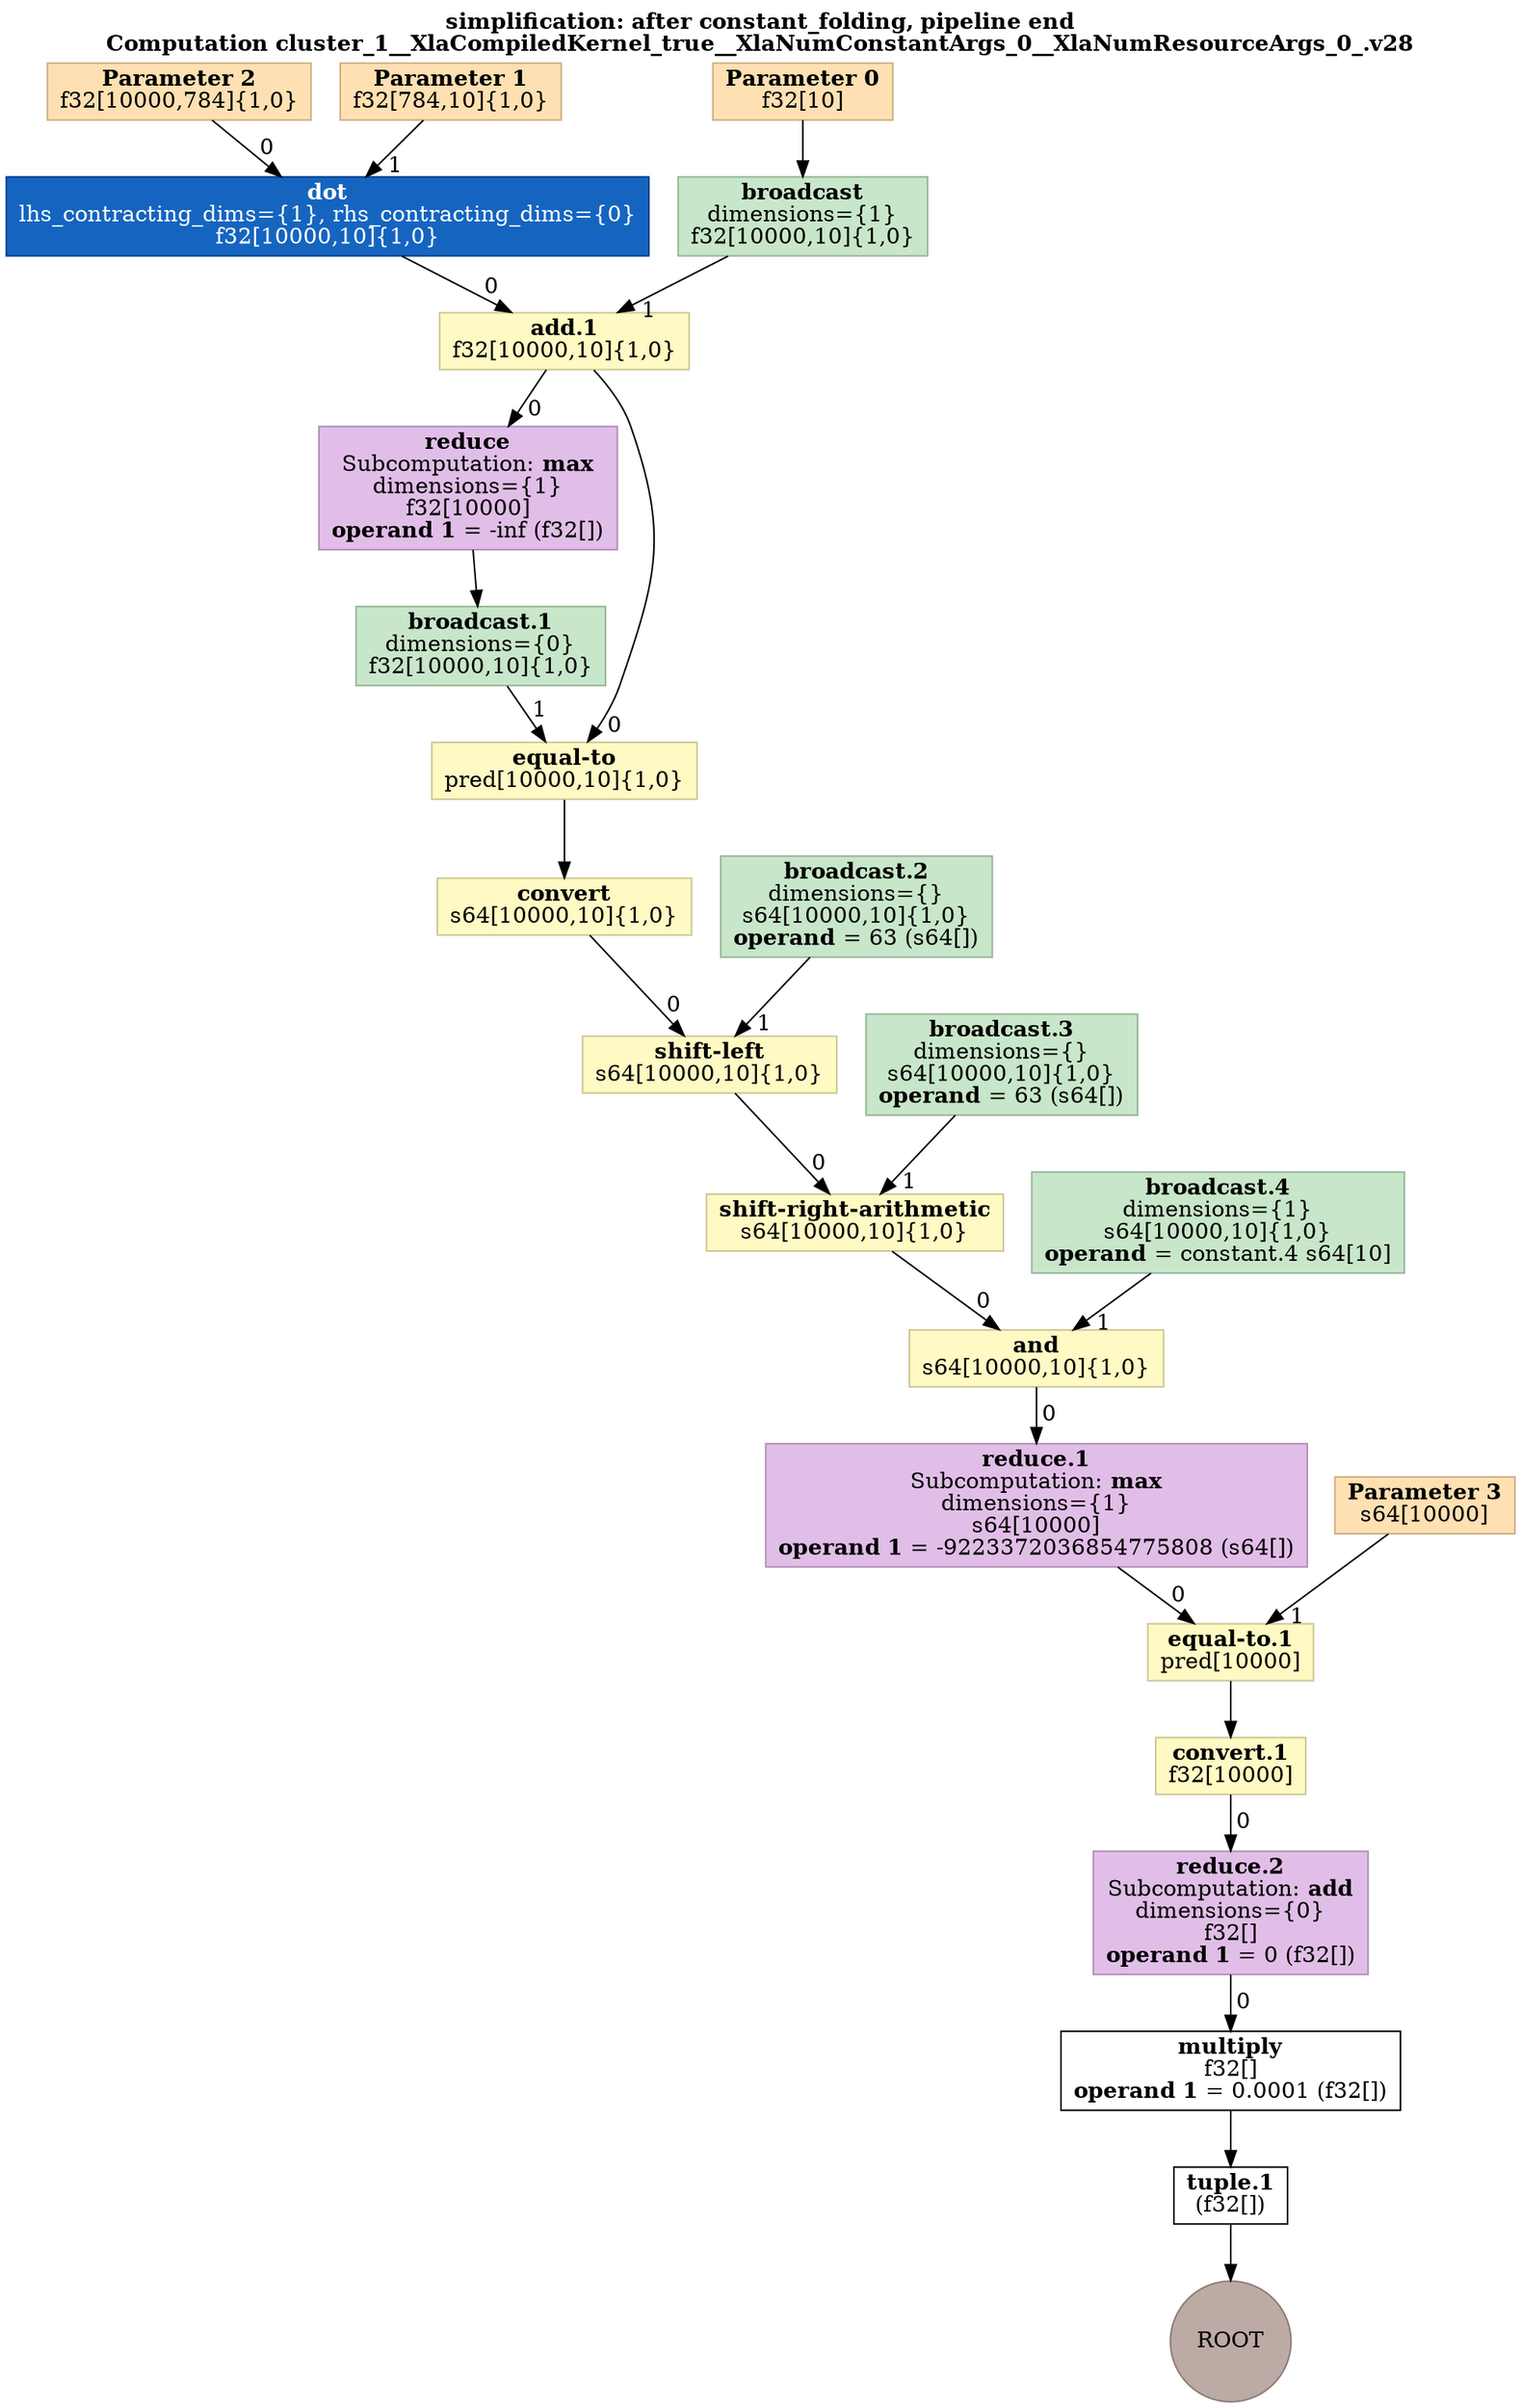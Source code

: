 digraph G {
rankdir = TB;
compound = true;
label = <<b>simplification: after constant_folding, pipeline end<br/>Computation cluster_1__XlaCompiledKernel_true__XlaNumConstantArgs_0__XlaNumResourceArgs_0_.v28</b>>;
labelloc = t;
// Disable the tooltip.  Interestingly, "" doesn't work!
tooltip = " ";
// DOT graphs accept a stylesheet as a URI.  So naturally, an inline
// stylesheet is a data URI!
stylesheet="
  data:text/css,
  @import url(https://fonts.googleapis.com/css?family=Roboto:400,700);
  svg text {
    font-family: 'Roboto';
    font-size: 12px;
  }

    #node22:hover ~ #edge24 text { fill: #1976d2; }
  #node22:hover ~ #edge24 path { stroke: #1976d2; stroke-width: .2em; }
  #node22:hover ~ #edge24 polygon { fill: #1976d2; stroke: #1976d2; stroke-width: .2em; }

  #node24:hover ~ #edge24 text { fill: #d32f2f; }
  #node24:hover ~ #edge24 path { stroke: #d32f2f; stroke-width: .2em; }
  #node24:hover ~ #edge24 polygon { fill: #d32f2f; stroke: #d32f2f; stroke-width: .2em; }

  #node6:hover ~ #edge8 text { fill: #1976d2; }
  #node6:hover ~ #edge8 path { stroke: #1976d2; stroke-width: .2em; }
  #node6:hover ~ #edge8 polygon { fill: #1976d2; stroke: #1976d2; stroke-width: .2em; }

  #node9:hover ~ #edge8 text { fill: #d32f2f; }
  #node9:hover ~ #edge8 path { stroke: #d32f2f; stroke-width: .2em; }
  #node9:hover ~ #edge8 polygon { fill: #d32f2f; stroke: #d32f2f; stroke-width: .2em; }

  #node8:hover ~ #edge9 text { fill: #1976d2; }
  #node8:hover ~ #edge9 path { stroke: #1976d2; stroke-width: .2em; }
  #node8:hover ~ #edge9 polygon { fill: #1976d2; stroke: #1976d2; stroke-width: .2em; }

  #node9:hover ~ #edge9 text { fill: #d32f2f; }
  #node9:hover ~ #edge9 path { stroke: #d32f2f; stroke-width: .2em; }
  #node9:hover ~ #edge9 polygon { fill: #d32f2f; stroke: #d32f2f; stroke-width: .2em; }

  #node19:hover ~ #edge20 text { fill: #1976d2; }
  #node19:hover ~ #edge20 path { stroke: #1976d2; stroke-width: .2em; }
  #node19:hover ~ #edge20 polygon { fill: #1976d2; stroke: #1976d2; stroke-width: .2em; }

  #node20:hover ~ #edge20 text { fill: #d32f2f; }
  #node20:hover ~ #edge20 path { stroke: #d32f2f; stroke-width: .2em; }
  #node20:hover ~ #edge20 polygon { fill: #d32f2f; stroke: #d32f2f; stroke-width: .2em; }

  #node3:hover ~ #edge4 text { fill: #1976d2; }
  #node3:hover ~ #edge4 path { stroke: #1976d2; stroke-width: .2em; }
  #node3:hover ~ #edge4 polygon { fill: #1976d2; stroke: #1976d2; stroke-width: .2em; }

  #node6:hover ~ #edge4 text { fill: #d32f2f; }
  #node6:hover ~ #edge4 path { stroke: #d32f2f; stroke-width: .2em; }
  #node6:hover ~ #edge4 polygon { fill: #d32f2f; stroke: #d32f2f; stroke-width: .2em; }

  #node4:hover ~ #edge3 text { fill: #1976d2; }
  #node4:hover ~ #edge3 path { stroke: #1976d2; stroke-width: .2em; }
  #node4:hover ~ #edge3 polygon { fill: #1976d2; stroke: #1976d2; stroke-width: .2em; }

  #node5:hover ~ #edge3 text { fill: #d32f2f; }
  #node5:hover ~ #edge3 path { stroke: #d32f2f; stroke-width: .2em; }
  #node5:hover ~ #edge3 polygon { fill: #d32f2f; stroke: #d32f2f; stroke-width: .2em; }

  #node2:hover ~ #edge2 text { fill: #1976d2; }
  #node2:hover ~ #edge2 path { stroke: #1976d2; stroke-width: .2em; }
  #node2:hover ~ #edge2 polygon { fill: #1976d2; stroke: #1976d2; stroke-width: .2em; }

  #node3:hover ~ #edge2 text { fill: #d32f2f; }
  #node3:hover ~ #edge2 path { stroke: #d32f2f; stroke-width: .2em; }
  #node3:hover ~ #edge2 polygon { fill: #d32f2f; stroke: #d32f2f; stroke-width: .2em; }

  #node9:hover ~ #edge10 text { fill: #1976d2; }
  #node9:hover ~ #edge10 path { stroke: #1976d2; stroke-width: .2em; }
  #node9:hover ~ #edge10 polygon { fill: #1976d2; stroke: #1976d2; stroke-width: .2em; }

  #node10:hover ~ #edge10 text { fill: #d32f2f; }
  #node10:hover ~ #edge10 path { stroke: #d32f2f; stroke-width: .2em; }
  #node10:hover ~ #edge10 polygon { fill: #d32f2f; stroke: #d32f2f; stroke-width: .2em; }

  #node10:hover ~ #edge11 text { fill: #1976d2; }
  #node10:hover ~ #edge11 path { stroke: #1976d2; stroke-width: .2em; }
  #node10:hover ~ #edge11 polygon { fill: #1976d2; stroke: #1976d2; stroke-width: .2em; }

  #node12:hover ~ #edge11 text { fill: #d32f2f; }
  #node12:hover ~ #edge11 path { stroke: #d32f2f; stroke-width: .2em; }
  #node12:hover ~ #edge11 polygon { fill: #d32f2f; stroke: #d32f2f; stroke-width: .2em; }

  #node13:hover ~ #edge14 text { fill: #1976d2; }
  #node13:hover ~ #edge14 path { stroke: #1976d2; stroke-width: .2em; }
  #node13:hover ~ #edge14 polygon { fill: #1976d2; stroke: #1976d2; stroke-width: .2em; }

  #node14:hover ~ #edge14 text { fill: #d32f2f; }
  #node14:hover ~ #edge14 path { stroke: #d32f2f; stroke-width: .2em; }
  #node14:hover ~ #edge14 polygon { fill: #d32f2f; stroke: #d32f2f; stroke-width: .2em; }

  #node1:hover ~ #edge1 text { fill: #1976d2; }
  #node1:hover ~ #edge1 path { stroke: #1976d2; stroke-width: .2em; }
  #node1:hover ~ #edge1 polygon { fill: #1976d2; stroke: #1976d2; stroke-width: .2em; }

  #node3:hover ~ #edge1 text { fill: #d32f2f; }
  #node3:hover ~ #edge1 path { stroke: #d32f2f; stroke-width: .2em; }
  #node3:hover ~ #edge1 polygon { fill: #d32f2f; stroke: #d32f2f; stroke-width: .2em; }

  #node5:hover ~ #edge5 text { fill: #1976d2; }
  #node5:hover ~ #edge5 path { stroke: #1976d2; stroke-width: .2em; }
  #node5:hover ~ #edge5 polygon { fill: #1976d2; stroke: #1976d2; stroke-width: .2em; }

  #node6:hover ~ #edge5 text { fill: #d32f2f; }
  #node6:hover ~ #edge5 path { stroke: #d32f2f; stroke-width: .2em; }
  #node6:hover ~ #edge5 polygon { fill: #d32f2f; stroke: #d32f2f; stroke-width: .2em; }

  #node11:hover ~ #edge12 text { fill: #1976d2; }
  #node11:hover ~ #edge12 path { stroke: #1976d2; stroke-width: .2em; }
  #node11:hover ~ #edge12 polygon { fill: #1976d2; stroke: #1976d2; stroke-width: .2em; }

  #node12:hover ~ #edge12 text { fill: #d32f2f; }
  #node12:hover ~ #edge12 path { stroke: #d32f2f; stroke-width: .2em; }
  #node12:hover ~ #edge12 polygon { fill: #d32f2f; stroke: #d32f2f; stroke-width: .2em; }

  #node17:hover ~ #edge18 text { fill: #1976d2; }
  #node17:hover ~ #edge18 path { stroke: #1976d2; stroke-width: .2em; }
  #node17:hover ~ #edge18 polygon { fill: #1976d2; stroke: #1976d2; stroke-width: .2em; }

  #node19:hover ~ #edge18 text { fill: #d32f2f; }
  #node19:hover ~ #edge18 path { stroke: #d32f2f; stroke-width: .2em; }
  #node19:hover ~ #edge18 polygon { fill: #d32f2f; stroke: #d32f2f; stroke-width: .2em; }

  #node12:hover ~ #edge13 text { fill: #1976d2; }
  #node12:hover ~ #edge13 path { stroke: #1976d2; stroke-width: .2em; }
  #node12:hover ~ #edge13 polygon { fill: #1976d2; stroke: #1976d2; stroke-width: .2em; }

  #node14:hover ~ #edge13 text { fill: #d32f2f; }
  #node14:hover ~ #edge13 path { stroke: #d32f2f; stroke-width: .2em; }
  #node14:hover ~ #edge13 polygon { fill: #d32f2f; stroke: #d32f2f; stroke-width: .2em; }

  #node14:hover ~ #edge15 text { fill: #1976d2; }
  #node14:hover ~ #edge15 path { stroke: #1976d2; stroke-width: .2em; }
  #node14:hover ~ #edge15 polygon { fill: #1976d2; stroke: #1976d2; stroke-width: .2em; }

  #node16:hover ~ #edge15 text { fill: #d32f2f; }
  #node16:hover ~ #edge15 path { stroke: #d32f2f; stroke-width: .2em; }
  #node16:hover ~ #edge15 polygon { fill: #d32f2f; stroke: #d32f2f; stroke-width: .2em; }

  #node21:hover ~ #edge23 text { fill: #1976d2; }
  #node21:hover ~ #edge23 path { stroke: #1976d2; stroke-width: .2em; }
  #node21:hover ~ #edge23 polygon { fill: #1976d2; stroke: #1976d2; stroke-width: .2em; }

  #node23:hover ~ #edge23 text { fill: #d32f2f; }
  #node23:hover ~ #edge23 path { stroke: #d32f2f; stroke-width: .2em; }
  #node23:hover ~ #edge23 polygon { fill: #d32f2f; stroke: #d32f2f; stroke-width: .2em; }

  #node15:hover ~ #edge16 text { fill: #1976d2; }
  #node15:hover ~ #edge16 path { stroke: #1976d2; stroke-width: .2em; }
  #node15:hover ~ #edge16 polygon { fill: #1976d2; stroke: #1976d2; stroke-width: .2em; }

  #node16:hover ~ #edge16 text { fill: #d32f2f; }
  #node16:hover ~ #edge16 path { stroke: #d32f2f; stroke-width: .2em; }
  #node16:hover ~ #edge16 polygon { fill: #d32f2f; stroke: #d32f2f; stroke-width: .2em; }

  #node7:hover ~ #edge7 text { fill: #1976d2; }
  #node7:hover ~ #edge7 path { stroke: #1976d2; stroke-width: .2em; }
  #node7:hover ~ #edge7 polygon { fill: #1976d2; stroke: #1976d2; stroke-width: .2em; }

  #node8:hover ~ #edge7 text { fill: #d32f2f; }
  #node8:hover ~ #edge7 path { stroke: #d32f2f; stroke-width: .2em; }
  #node8:hover ~ #edge7 polygon { fill: #d32f2f; stroke: #d32f2f; stroke-width: .2em; }

  #node16:hover ~ #edge17 text { fill: #1976d2; }
  #node16:hover ~ #edge17 path { stroke: #1976d2; stroke-width: .2em; }
  #node16:hover ~ #edge17 polygon { fill: #1976d2; stroke: #1976d2; stroke-width: .2em; }

  #node17:hover ~ #edge17 text { fill: #d32f2f; }
  #node17:hover ~ #edge17 path { stroke: #d32f2f; stroke-width: .2em; }
  #node17:hover ~ #edge17 polygon { fill: #d32f2f; stroke: #d32f2f; stroke-width: .2em; }

  #node6:hover ~ #edge6 text { fill: #1976d2; }
  #node6:hover ~ #edge6 path { stroke: #1976d2; stroke-width: .2em; }
  #node6:hover ~ #edge6 polygon { fill: #1976d2; stroke: #1976d2; stroke-width: .2em; }

  #node7:hover ~ #edge6 text { fill: #d32f2f; }
  #node7:hover ~ #edge6 path { stroke: #d32f2f; stroke-width: .2em; }
  #node7:hover ~ #edge6 polygon { fill: #d32f2f; stroke: #d32f2f; stroke-width: .2em; }

  #node18:hover ~ #edge19 text { fill: #1976d2; }
  #node18:hover ~ #edge19 path { stroke: #1976d2; stroke-width: .2em; }
  #node18:hover ~ #edge19 polygon { fill: #1976d2; stroke: #1976d2; stroke-width: .2em; }

  #node19:hover ~ #edge19 text { fill: #d32f2f; }
  #node19:hover ~ #edge19 path { stroke: #d32f2f; stroke-width: .2em; }
  #node19:hover ~ #edge19 polygon { fill: #d32f2f; stroke: #d32f2f; stroke-width: .2em; }

  #node20:hover ~ #edge21 text { fill: #1976d2; }
  #node20:hover ~ #edge21 path { stroke: #1976d2; stroke-width: .2em; }
  #node20:hover ~ #edge21 polygon { fill: #1976d2; stroke: #1976d2; stroke-width: .2em; }

  #node21:hover ~ #edge21 text { fill: #d32f2f; }
  #node21:hover ~ #edge21 path { stroke: #d32f2f; stroke-width: .2em; }
  #node21:hover ~ #edge21 polygon { fill: #d32f2f; stroke: #d32f2f; stroke-width: .2em; }

  #node23:hover ~ #edge22 text { fill: #1976d2; }
  #node23:hover ~ #edge22 path { stroke: #1976d2; stroke-width: .2em; }
  #node23:hover ~ #edge22 polygon { fill: #1976d2; stroke: #1976d2; stroke-width: .2em; }

  #node22:hover ~ #edge22 text { fill: #d32f2f; }
  #node22:hover ~ #edge22 path { stroke: #d32f2f; stroke-width: .2em; }
  #node22:hover ~ #edge22 polygon { fill: #d32f2f; stroke: #d32f2f; stroke-width: .2em; }

"

140175364415776 [label=<<b>Parameter 2</b><br/>f32[10000,784]{1,0}>, shape=rect, tooltip=" ", style="filled", fontcolor="black", color="#cbae82", fillcolor="#ffe0b2"];
140175364416752 [label=<<b>Parameter 1</b><br/>f32[784,10]{1,0}>, shape=rect, tooltip=" ", style="filled", fontcolor="black", color="#cbae82", fillcolor="#ffe0b2"];
140175364430736 [label=<<b>dot</b><br/>lhs_contracting_dims={1}, rhs_contracting_dims={0}<br/>f32[10000,10]{1,0}>, shape=rect, tooltip=" ", style="filled", fontcolor="white", color="#003c8f", fillcolor="#1565c0"];
140175364432208 [label=<<b>Parameter 0</b><br/>f32[10]>, shape=rect, tooltip=" ", style="filled", fontcolor="black", color="#cbae82", fillcolor="#ffe0b2"];
140175364471792 [label=<<b>broadcast</b><br/>dimensions={1}<br/>f32[10000,10]{1,0}>, shape=rect, tooltip=" ", style="filled", fontcolor="black", color="#97b498", fillcolor="#c8e6c9"];
140175364472528 [label=<<b>add.1</b><br/>f32[10000,10]{1,0}>, shape=rect, tooltip=" ", style="filled", fontcolor="black", color="#cbc693", fillcolor="#fff9c4"];
140175364474000 [label=<<b>reduce</b><br/>Subcomputation: <b>max</b><br/>dimensions={1}<br/>f32[10000]<br/><b>operand 1</b> = -inf (f32[])>, shape=rect, tooltip=" ", style="filled", fontcolor="black", color="#af8eb5", fillcolor="#e1bee7"];
140175364474736 [label=<<b>broadcast.1</b><br/>dimensions={0}<br/>f32[10000,10]{1,0}>, shape=rect, tooltip=" ", style="filled", fontcolor="black", color="#97b498", fillcolor="#c8e6c9"];
140175364475472 [label=<<b>equal-to</b><br/>pred[10000,10]{1,0}>, shape=rect, tooltip=" ", style="filled", fontcolor="black", color="#cbc693", fillcolor="#fff9c4"];
140175364476208 [label=<<b>convert</b><br/>s64[10000,10]{1,0}>, shape=rect, tooltip=" ", style="filled", fontcolor="black", color="#cbc693", fillcolor="#fff9c4"];
140175364477680 [label=<<b>broadcast.2</b><br/>dimensions={}<br/>s64[10000,10]{1,0}<br/><b>operand</b> = 63 (s64[])>, shape=rect, tooltip=" ", style="filled", fontcolor="black", color="#97b498", fillcolor="#c8e6c9"];
140175364478416 [label=<<b>shift-left</b><br/>s64[10000,10]{1,0}>, shape=rect, tooltip=" ", style="filled", fontcolor="black", color="#cbc693", fillcolor="#fff9c4"];
140175364479344 [label=<<b>broadcast.3</b><br/>dimensions={}<br/>s64[10000,10]{1,0}<br/><b>operand</b> = 63 (s64[])>, shape=rect, tooltip=" ", style="filled", fontcolor="black", color="#97b498", fillcolor="#c8e6c9"];
140175364480544 [label=<<b>shift-right-arithmetic</b><br/>s64[10000,10]{1,0}>, shape=rect, tooltip=" ", style="filled", fontcolor="black", color="#cbc693", fillcolor="#fff9c4"];
140175364482832 [label=<<b>broadcast.4</b><br/>dimensions={1}<br/>s64[10000,10]{1,0}<br/><b>operand</b> = constant.4 s64[10]>, shape=rect, tooltip=" ", style="filled", fontcolor="black", color="#97b498", fillcolor="#c8e6c9"];
140175364484032 [label=<<b>and</b><br/>s64[10000,10]{1,0}>, shape=rect, tooltip=" ", style="filled", fontcolor="black", color="#cbc693", fillcolor="#fff9c4"];
140175364485072 [label=<<b>reduce.1</b><br/>Subcomputation: <b>max</b><br/>dimensions={1}<br/>s64[10000]<br/><b>operand 1</b> = -9223372036854775808 (s64[])>, shape=rect, tooltip=" ", style="filled", fontcolor="black", color="#af8eb5", fillcolor="#e1bee7"];
140175364486464 [label=<<b>Parameter 3</b><br/>s64[10000]>, shape=rect, tooltip=" ", style="filled", fontcolor="black", color="#cbae82", fillcolor="#ffe0b2"];
140175364487536 [label=<<b>equal-to.1</b><br/>pred[10000]>, shape=rect, tooltip=" ", style="filled", fontcolor="black", color="#cbc693", fillcolor="#fff9c4"];
140175364488720 [label=<<b>convert.1</b><br/>f32[10000]>, shape=rect, tooltip=" ", style="filled", fontcolor="black", color="#cbc693", fillcolor="#fff9c4"];
140175364489920 [label=<<b>reduce.2</b><br/>Subcomputation: <b>add</b><br/>dimensions={0}<br/>f32[]<br/><b>operand 1</b> = 0 (f32[])>, shape=rect, tooltip=" ", style="filled", fontcolor="black", color="#af8eb5", fillcolor="#e1bee7"];
140175364496192 [label=<<b>tuple.1</b><br/>(f32[])>, shape=rect, tooltip=" ", style="filled", fontcolor="black", color="black", fillcolor="white"];
140175364506384 [label=<<b>multiply</b><br/>f32[]<br/><b>operand 1</b> = 0.0001 (f32[])>, shape=rect, tooltip=" ", style="filled", fontcolor="black", color="black", fillcolor="white"];
cluster_140175364480368 [label=<ROOT>, shape=circle, tooltip=" ", style="filled", fontcolor="black", color="#8c7b75", fillcolor="#bcaaa4"];
140175364415776 -> 140175364430736 [tooltip="arg2 -> dot"  headlabel="0", labeldistance=2];
140175364416752 -> 140175364430736 [tooltip="arg1 -> dot"  headlabel="1", labeldistance=2];
140175364432208 -> 140175364471792 [tooltip="arg0 -> broadcast" ];
140175364430736 -> 140175364472528 [tooltip="dot -> add.1"  headlabel="0", labeldistance=2];
140175364471792 -> 140175364472528 [tooltip="broadcast -> add.1"  headlabel="1", labeldistance=2];
140175364472528 -> 140175364474000 [tooltip="add.1 -> reduce"  headlabel="0", labeldistance=2];
140175364474000 -> 140175364474736 [tooltip="reduce -> broadcast.1" ];
140175364472528 -> 140175364475472 [tooltip="add.1 -> equal-to"  headlabel="0", labeldistance=2];
140175364474736 -> 140175364475472 [tooltip="broadcast.1 -> equal-to"  headlabel="1", labeldistance=2];
140175364475472 -> 140175364476208 [tooltip="equal-to -> convert" ];
140175364476208 -> 140175364478416 [tooltip="convert -> shift-left"  headlabel="0", labeldistance=2];
140175364477680 -> 140175364478416 [tooltip="broadcast.2 -> shift-left"  headlabel="1", labeldistance=2];
140175364478416 -> 140175364480544 [tooltip="shift-left -> shift-right-arithmetic"  headlabel="0", labeldistance=2];
140175364479344 -> 140175364480544 [tooltip="broadcast.3 -> shift-right-arithmetic"  headlabel="1", labeldistance=2];
140175364480544 -> 140175364484032 [tooltip="shift-right-arithmetic -> and"  headlabel="0", labeldistance=2];
140175364482832 -> 140175364484032 [tooltip="broadcast.4 -> and"  headlabel="1", labeldistance=2];
140175364484032 -> 140175364485072 [tooltip="and -> reduce.1"  headlabel="0", labeldistance=2];
140175364485072 -> 140175364487536 [tooltip="reduce.1 -> equal-to.1"  headlabel="0", labeldistance=2];
140175364486464 -> 140175364487536 [tooltip="arg3 -> equal-to.1"  headlabel="1", labeldistance=2];
140175364487536 -> 140175364488720 [tooltip="equal-to.1 -> convert.1" ];
140175364488720 -> 140175364489920 [tooltip="convert.1 -> reduce.2"  headlabel="0", labeldistance=2];
140175364506384 -> 140175364496192 [tooltip="multiply -> tuple.1" ];
140175364489920 -> 140175364506384 [tooltip="reduce.2 -> multiply"  headlabel="0", labeldistance=2];
140175364496192 -> cluster_140175364480368 [tooltip=" "];
}